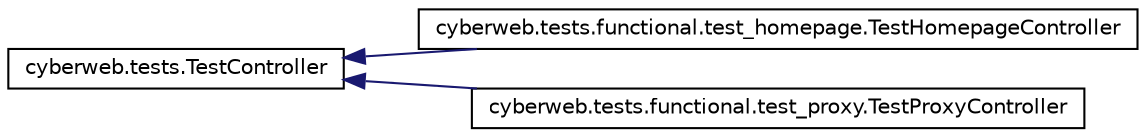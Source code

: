 digraph G
{
  edge [fontname="Helvetica",fontsize="10",labelfontname="Helvetica",labelfontsize="10"];
  node [fontname="Helvetica",fontsize="10",shape=record];
  rankdir="LR";
  Node1 [label="cyberweb.tests.TestController",height=0.2,width=0.4,color="black", fillcolor="white", style="filled",URL="$classcyberweb_1_1tests_1_1_test_controller.html"];
  Node1 -> Node2 [dir="back",color="midnightblue",fontsize="10",style="solid",fontname="Helvetica"];
  Node2 [label="cyberweb.tests.functional.test_homepage.TestHomepageController",height=0.2,width=0.4,color="black", fillcolor="white", style="filled",URL="$classcyberweb_1_1tests_1_1functional_1_1test__homepage_1_1_test_homepage_controller.html"];
  Node1 -> Node3 [dir="back",color="midnightblue",fontsize="10",style="solid",fontname="Helvetica"];
  Node3 [label="cyberweb.tests.functional.test_proxy.TestProxyController",height=0.2,width=0.4,color="black", fillcolor="white", style="filled",URL="$classcyberweb_1_1tests_1_1functional_1_1test__proxy_1_1_test_proxy_controller.html"];
}
